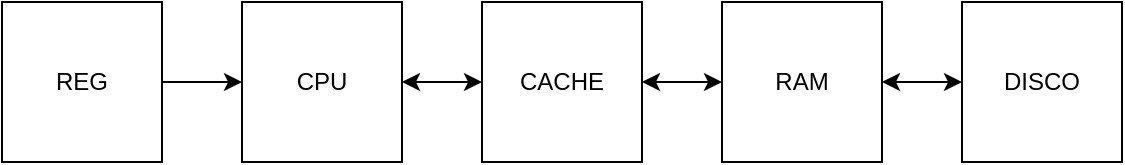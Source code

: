 <mxfile>
    <diagram id="sg9Xpe0SBlGmBFcPgqQM" name="Pagina-1">
        <mxGraphModel dx="797" dy="571" grid="1" gridSize="10" guides="1" tooltips="1" connect="1" arrows="1" fold="1" page="1" pageScale="1" pageWidth="827" pageHeight="1169" math="0" shadow="0">
            <root>
                <mxCell id="0"/>
                <mxCell id="1" parent="0"/>
                <mxCell id="11" value="" style="group" vertex="1" connectable="0" parent="1">
                    <mxGeometry x="40" y="120" width="560" height="80" as="geometry"/>
                </mxCell>
                <mxCell id="2" value="REG" style="rounded=0;whiteSpace=wrap;html=1;" parent="11" vertex="1">
                    <mxGeometry width="80" height="80" as="geometry"/>
                </mxCell>
                <mxCell id="3" value="CPU" style="rounded=0;whiteSpace=wrap;html=1;" parent="11" vertex="1">
                    <mxGeometry x="120" width="80" height="80" as="geometry"/>
                </mxCell>
                <mxCell id="7" style="edgeStyle=none;html=1;exitX=1;exitY=0.5;exitDx=0;exitDy=0;entryX=0;entryY=0.5;entryDx=0;entryDy=0;" parent="11" source="2" target="3" edge="1">
                    <mxGeometry relative="1" as="geometry"/>
                </mxCell>
                <mxCell id="4" value="CACHE" style="rounded=0;whiteSpace=wrap;html=1;" parent="11" vertex="1">
                    <mxGeometry x="240" width="80" height="80" as="geometry"/>
                </mxCell>
                <mxCell id="8" style="edgeStyle=none;html=1;exitX=1;exitY=0.5;exitDx=0;exitDy=0;entryX=0;entryY=0.5;entryDx=0;entryDy=0;startArrow=classic;startFill=1;" parent="11" source="3" target="4" edge="1">
                    <mxGeometry relative="1" as="geometry"/>
                </mxCell>
                <mxCell id="5" value="RAM" style="rounded=0;whiteSpace=wrap;html=1;" parent="11" vertex="1">
                    <mxGeometry x="360" width="80" height="80" as="geometry"/>
                </mxCell>
                <mxCell id="9" style="edgeStyle=none;html=1;exitX=1;exitY=0.5;exitDx=0;exitDy=0;entryX=0;entryY=0.5;entryDx=0;entryDy=0;startArrow=classic;startFill=1;" parent="11" source="4" target="5" edge="1">
                    <mxGeometry relative="1" as="geometry"/>
                </mxCell>
                <mxCell id="6" value="DISCO" style="rounded=0;whiteSpace=wrap;html=1;" parent="11" vertex="1">
                    <mxGeometry x="480" width="80" height="80" as="geometry"/>
                </mxCell>
                <mxCell id="10" style="edgeStyle=none;html=1;exitX=1;exitY=0.5;exitDx=0;exitDy=0;entryX=0;entryY=0.5;entryDx=0;entryDy=0;startArrow=classic;startFill=1;" parent="11" source="5" target="6" edge="1">
                    <mxGeometry relative="1" as="geometry"/>
                </mxCell>
            </root>
        </mxGraphModel>
    </diagram>
</mxfile>